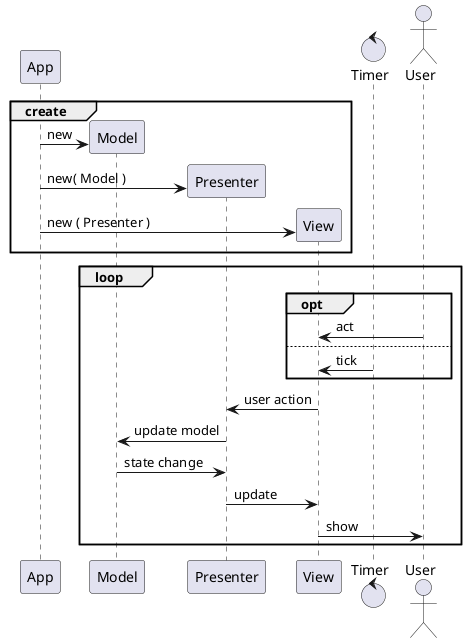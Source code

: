 @startuml
participant App

group create

create Model
App -> Model : new

create Presenter
App -> Presenter: new( Model ) 

create View
App -> View :  new ( Presenter )

end

loop

	
	control Timer
	actor User 
	
	opt 
		User -> View : act
	else	
		Timer -> View : tick
	end	
		
		View -> Presenter : user action
		Presenter -> Model : update model
	
	Model -> Presenter : state change
	Presenter -> View : update
	View -> User : show 

end


@enduml